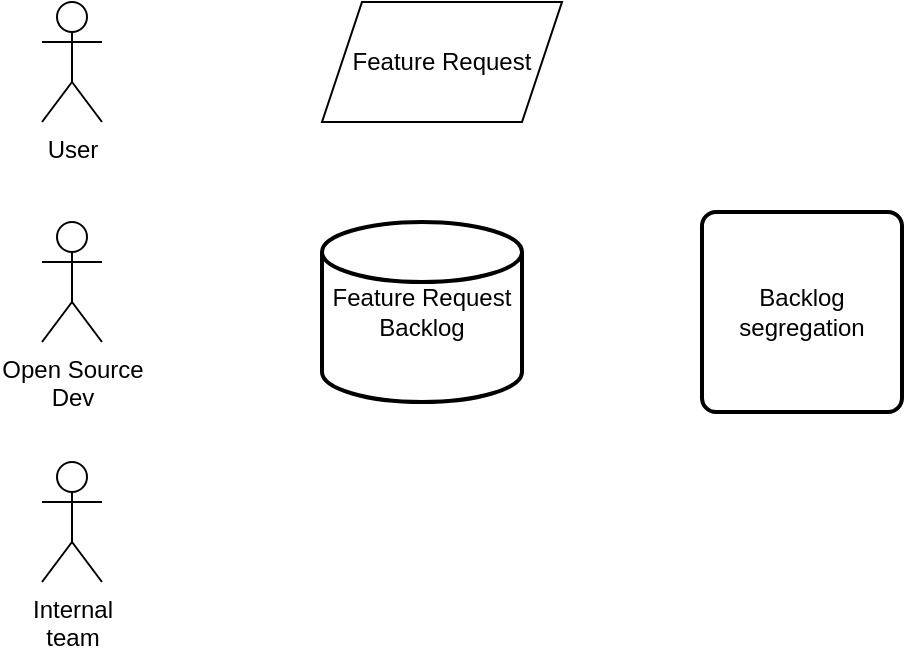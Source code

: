 <mxfile version="14.3.1" type="github">
  <diagram id="ZQ61z_EeCx3_zK0M1VKZ" name="Page-1">
    <mxGraphModel dx="1422" dy="791" grid="1" gridSize="10" guides="1" tooltips="1" connect="1" arrows="1" fold="1" page="1" pageScale="1" pageWidth="850" pageHeight="1100" math="0" shadow="0">
      <root>
        <mxCell id="0" />
        <mxCell id="1" parent="0" />
        <mxCell id="JGMstSb0L4LKvHBXNvgH-1" value="&lt;div&gt;User&lt;/div&gt;" style="shape=umlActor;verticalLabelPosition=bottom;verticalAlign=top;html=1;outlineConnect=0;" vertex="1" parent="1">
          <mxGeometry x="130" y="50" width="30" height="60" as="geometry" />
        </mxCell>
        <mxCell id="JGMstSb0L4LKvHBXNvgH-2" value="Feature Request" style="shape=parallelogram;perimeter=parallelogramPerimeter;whiteSpace=wrap;html=1;fixedSize=1;" vertex="1" parent="1">
          <mxGeometry x="270" y="50" width="120" height="60" as="geometry" />
        </mxCell>
        <mxCell id="JGMstSb0L4LKvHBXNvgH-3" value="&lt;div&gt;Feature Request&lt;/div&gt;&lt;div&gt;Backlog&lt;br&gt;&lt;/div&gt;" style="strokeWidth=2;html=1;shape=mxgraph.flowchart.database;whiteSpace=wrap;" vertex="1" parent="1">
          <mxGeometry x="270" y="160" width="100" height="90" as="geometry" />
        </mxCell>
        <mxCell id="JGMstSb0L4LKvHBXNvgH-5" value="Backlog segregation " style="rounded=1;whiteSpace=wrap;html=1;absoluteArcSize=1;arcSize=14;strokeWidth=2;" vertex="1" parent="1">
          <mxGeometry x="460" y="155" width="100" height="100" as="geometry" />
        </mxCell>
        <mxCell id="JGMstSb0L4LKvHBXNvgH-6" value="&lt;div&gt;Open Source &lt;br&gt;&lt;/div&gt;&lt;div&gt;Dev&lt;/div&gt;" style="shape=umlActor;verticalLabelPosition=bottom;verticalAlign=top;html=1;outlineConnect=0;" vertex="1" parent="1">
          <mxGeometry x="130" y="160" width="30" height="60" as="geometry" />
        </mxCell>
        <mxCell id="JGMstSb0L4LKvHBXNvgH-9" value="&lt;div&gt;Internal&lt;/div&gt;&lt;div&gt;team&lt;br&gt;&lt;/div&gt;" style="shape=umlActor;verticalLabelPosition=bottom;verticalAlign=top;html=1;outlineConnect=0;" vertex="1" parent="1">
          <mxGeometry x="130" y="280" width="30" height="60" as="geometry" />
        </mxCell>
      </root>
    </mxGraphModel>
  </diagram>
</mxfile>
